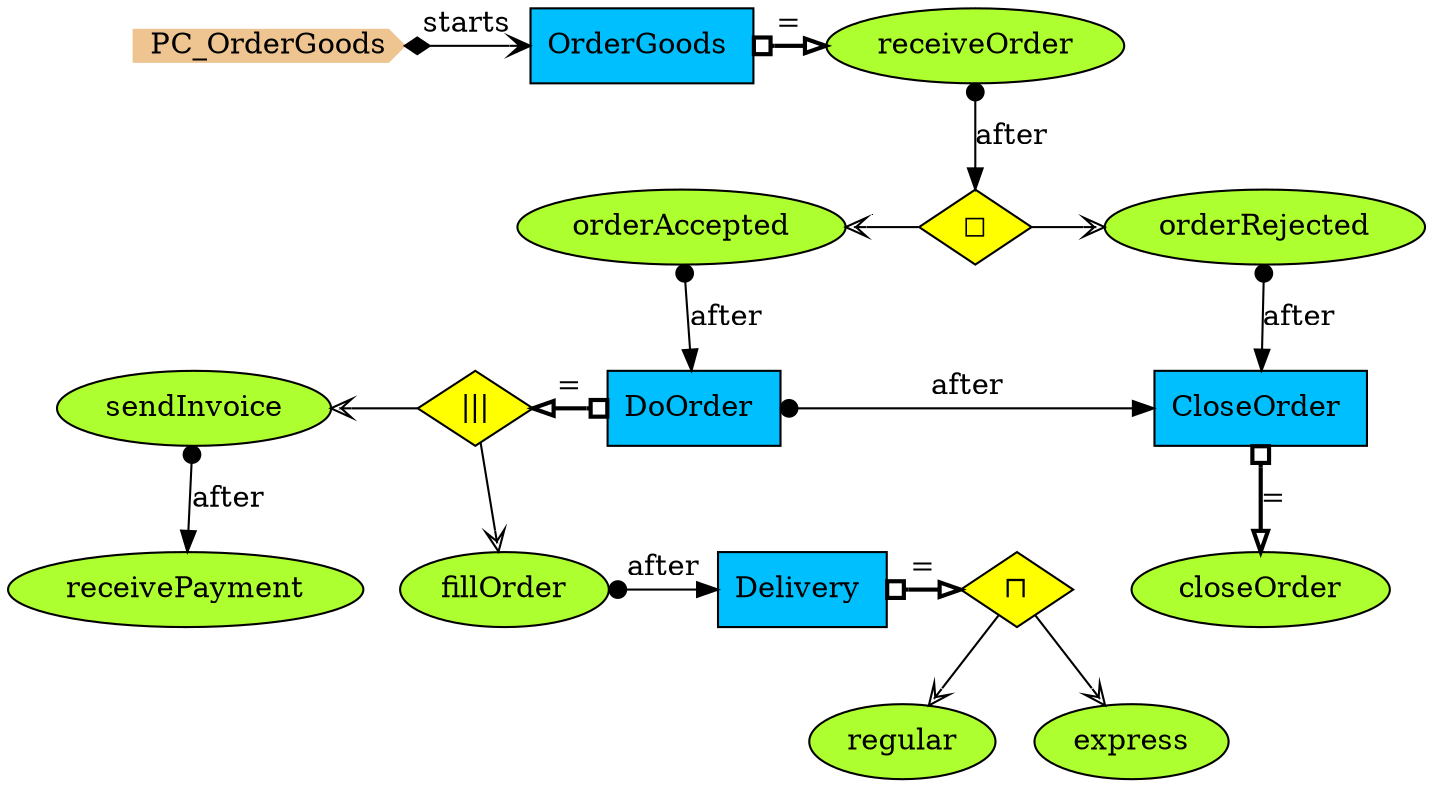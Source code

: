 digraph {
StartN_ [shape = cds,color=burlywood2,style=filled,height=.2,width=.2, label =PC_OrderGoods];
CloseOrder [shape=box,fillcolor=deepskyblue,style = filled,label="CloseOrder "];
closeOrder [shape=ellipse,fillcolor=greenyellow,style = filled,label="closeOrder"];
receivePayment [shape=ellipse,fillcolor=greenyellow,style = filled,label="receivePayment"];
regular [shape=ellipse,fillcolor=greenyellow,style = filled,label="regular"];
express [shape=ellipse,fillcolor=greenyellow,style = filled,label="express"];
Delivery [shape=box,fillcolor=deepskyblue,style = filled,label="Delivery "];
OpDelivery [shape=diamond,fillcolor=yellow,style = filled,label="⊓"];
sendInvoice [shape=ellipse,fillcolor=greenyellow,style = filled,label="sendInvoice"];
fillOrder [shape=ellipse,fillcolor=greenyellow,style = filled,label="fillOrder"];
DoOrder [shape=box,fillcolor=deepskyblue,style = filled,label="DoOrder "];
OpDoOrder [shape=diamond,fillcolor=yellow,style = filled,label="|||"];
orderRejected [shape=ellipse,fillcolor=greenyellow,style = filled,label="orderRejected"];
orderAccepted [shape=ellipse,fillcolor=greenyellow,style = filled,label="orderAccepted"];
OpAfterReceiveOrder [shape=diamond,fillcolor=yellow,style = filled,label="◻︎"];
OrderGoods [shape=box,fillcolor=deepskyblue,style = filled,label="OrderGoods "];
receiveOrder [shape=ellipse,fillcolor=greenyellow,style = filled,label="receiveOrder"];

{rank=min;StartN_,OrderGoods,receiveOrder}
{rank=same;orderAccepted,OpAfterReceiveOrder,orderRejected}
{rank=same;fillOrder,Delivery}
{rank=same;DoOrder,CloseOrder,OpDoOrder,sendInvoice}
{rank=same;Delivery,OpDelivery}

orderRejected->CloseOrder[arrowtail=dot,dir=both,label="after"];
DoOrder->CloseOrder[arrowtail=dot,dir=both,label="after"];
sendInvoice->receivePayment[arrowtail=dot,dir=both,label="after"];
OpDelivery->regular[arrowhead="vee",fillcolor=white];
OpDelivery->express[arrowhead="vee",fillcolor=white];
fillOrder->Delivery[arrowtail=dot,dir=both,label="after"];
sendInvoice->OpDoOrder[arrowtail="vee",fillcolor=white,dir=back];
OpDoOrder->fillOrder[arrowhead="vee",fillcolor=white];
orderAccepted->DoOrder[arrowtail=dot,dir=both,label="after"];
OpAfterReceiveOrder->orderRejected[arrowhead="vee",fillcolor=white];
orderAccepted->OpAfterReceiveOrder[arrowtail="vee",fillcolor=white,dir=back];
receiveOrder->OpAfterReceiveOrder[arrowtail=dot,dir=both,label="after"];
StartN_->OrderGoods[arrowhead="open",arrowtail=diamond,dir=both,label="starts"];
CloseOrder->closeOrder[arrowhead="onormal",dir=both,arrowtail=obox,penwidth=2,label="="];
Delivery->OpDelivery[arrowhead="onormal",dir=both,arrowtail=obox,penwidth=2,label="="];
OpDoOrder->DoOrder[arrowtail="onormal",dir=both,arrowhead=obox,penwidth=2,label="="];
OrderGoods->receiveOrder[arrowhead="onormal",dir=both,arrowtail=obox,penwidth=2,label="="];
}
